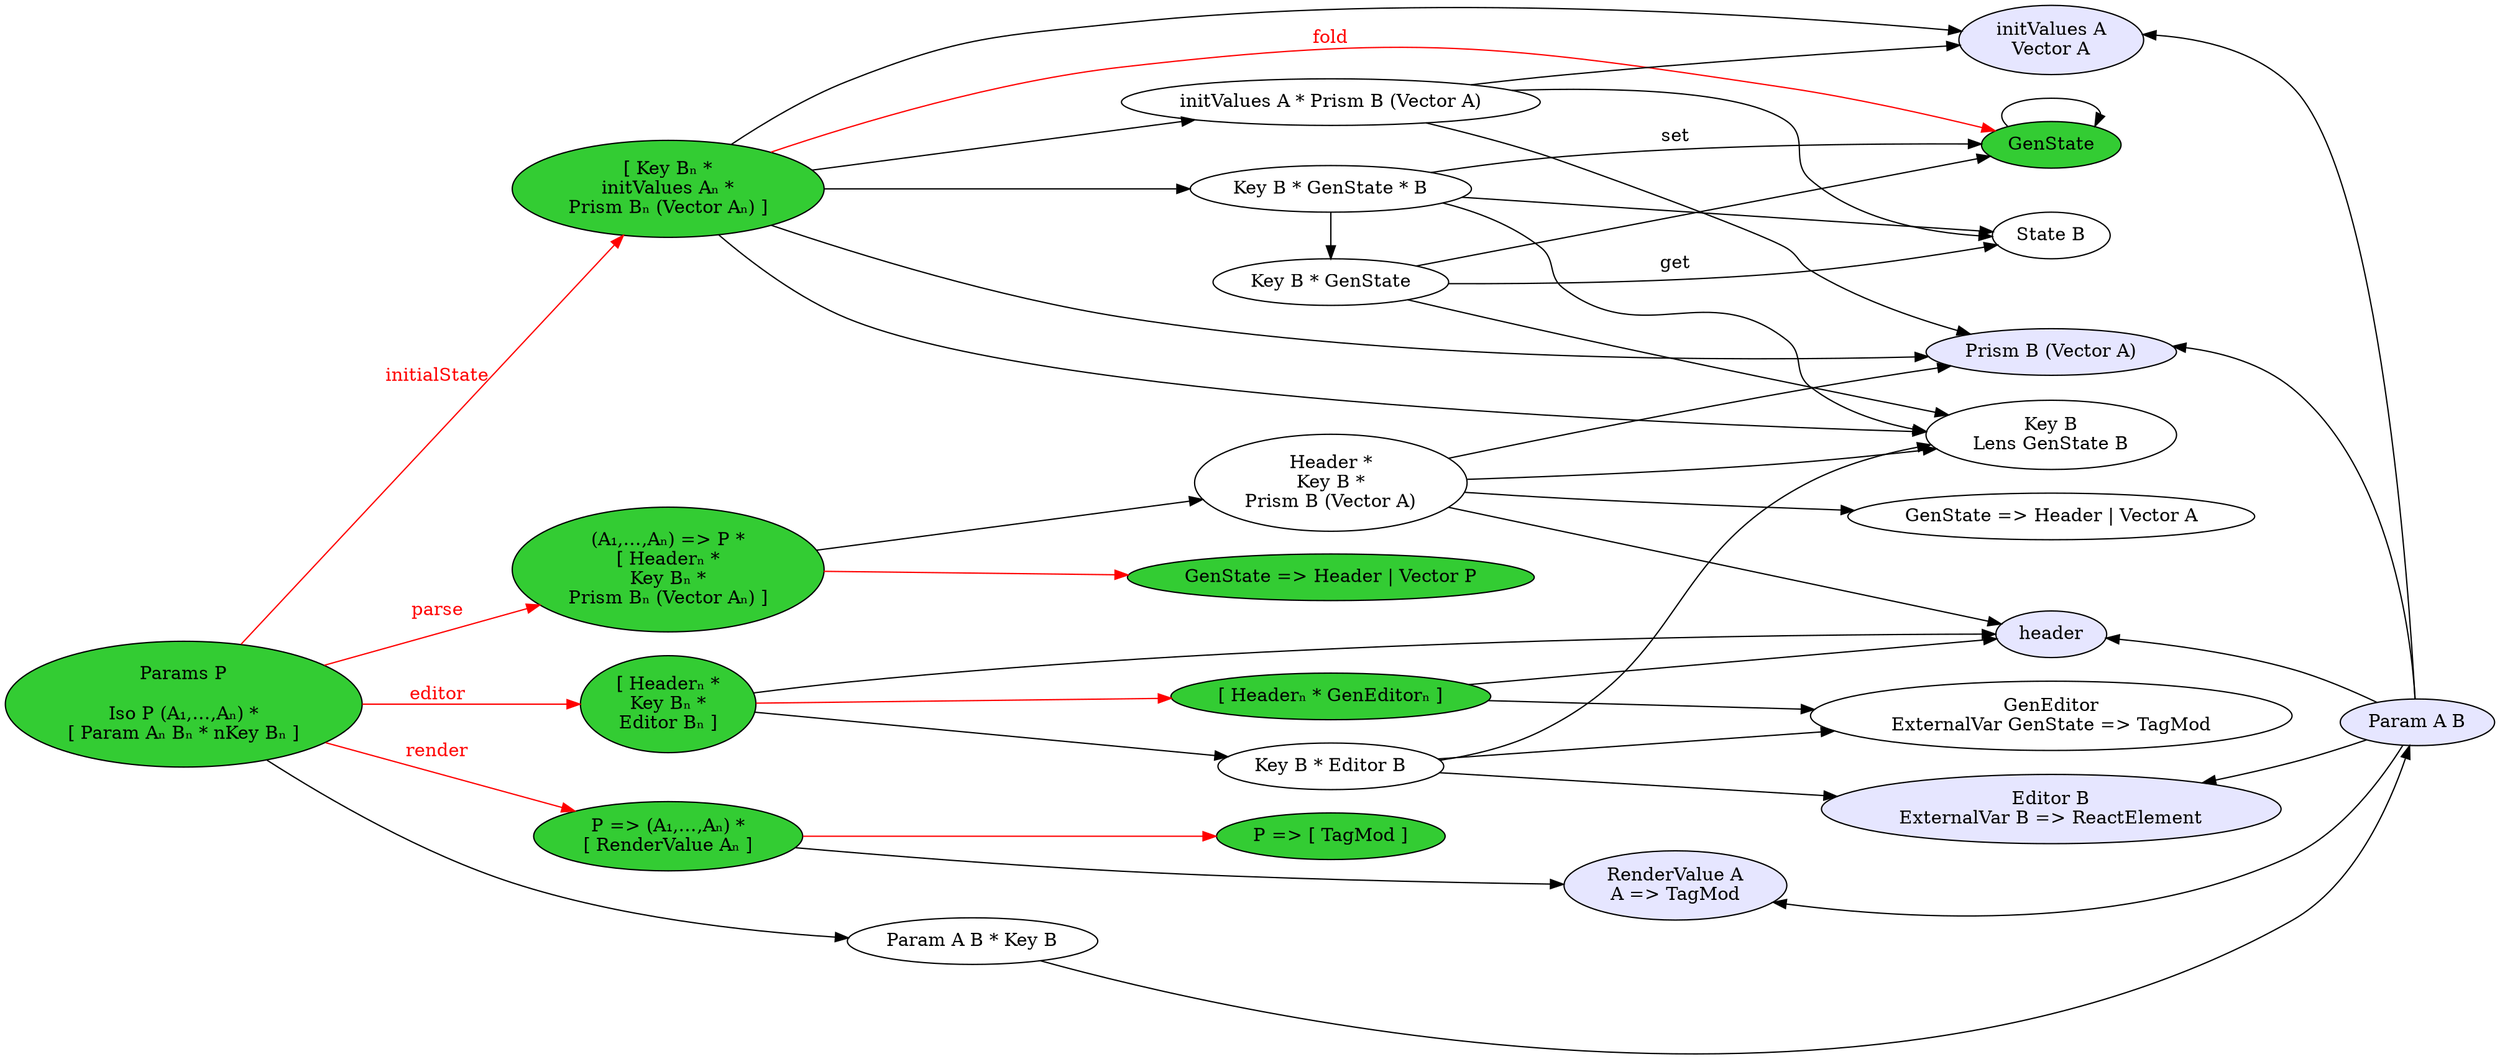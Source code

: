 digraph G {
rankdir=LR

{ node[style=filled fillcolor="#e6e6ff"]
header
render [label="RenderValue A\nA => TagMod"]
initValues [label="initValues A\nVector A"]
editor [label="Editor B\nExternalVar B => ReactElement"]
prism [label="Prism B (Vector A)"]

Param [label="Param A B"]
header,render,initValues,editor,prism -> Param [dir=back]
}

genEditor [label="GenEditor\nExternalVar GenState => TagMod"]

{ node[style=filled fillcolor="#33cc33"]
gs [label="GenState"]
gs -> gs
GOAL_Params [label="Params P\n\nIso P (A₁,…,Aₙ) *\n[ Param Aₙ Bₙ * nKey Bₙ ]"]
GOAL_editors [label="[ Headerₙ * GenEditorₙ ]"]
initStateNeeds [label="[ Key Bₙ *\ninitValues Aₙ *\nPrism Bₙ (Vector Aₙ) ]"]
editorNeeds [label="[ Headerₙ *\nKey Bₙ *\nEditor Bₙ ]"]
parseNeeds [label="(A₁,…,Aₙ) => P *\n[ Headerₙ *\nKey Bₙ *\nPrism Bₙ (Vector Aₙ) ]"]

GOAL_parse [label="GenState => Header | Vector P"]

GOAL_render [label="P => [ TagMod ]"]
renderNeeds [label="P => (A₁,…,Aₙ) *\n[ RenderValue Aₙ ]"]

edge [color=red fontcolor=red]
GOAL_Params -> initStateNeeds [label="initialState"]
initStateNeeds -> gs [label="fold"]
GOAL_Params -> editorNeeds [label="editor"]
editorNeeds -> GOAL_editors
GOAL_Params -> parseNeeds [label="parse"]
parseNeeds -> GOAL_parse
GOAL_Params -> renderNeeds [label="render"]
renderNeeds -> GOAL_render

edge [style=dashed color=red]
}

// PP [label="Header *\nKey B *\ninitValues A *\nPrism B (Vector A) *\nEditor B"]
// GOAL_Params -> PP
tup_PK [label="Param A B * Key B"]
tup_PK -> Param
GOAL_Params -> tup_PK

tup_HKP [label="Header *\nKey B *\nPrism B (Vector A)"]
parseOne [label="GenState => Header | Vector A"]
parseNeeds -> tup_HKP -> parseOne,header,key,prism

renderNeeds -> render

tup_initValuesPrism [label="initValues A * Prism B (Vector A)"]
tup_initValuesPrism -> sb,initValues,prism
sb [label="State B"]
key [label="Key B\nLens GenState B"]
tup_keyGS [label="Key B * GenState"]
tup_keyGS -> sb [label="get"]
tup_keyGS -> gs,key
tup_keyGSB [label="Key B * GenState * B"]
tup_keyGSB -> gs [label="set"]
tup_keyGSB -> key,sb
tup_keyGSB -> tup_keyGS [constraint=false]

initStateNeeds-> key,prism,initValues,tup_keyGSB,tup_initValuesPrism

editorNeeds -> header,tup_keyEd
GOAL_editors -> header,genEditor
tup_keyEd [label="Key B * Editor B"]
tup_keyEd -> key,editor,genEditor

}
